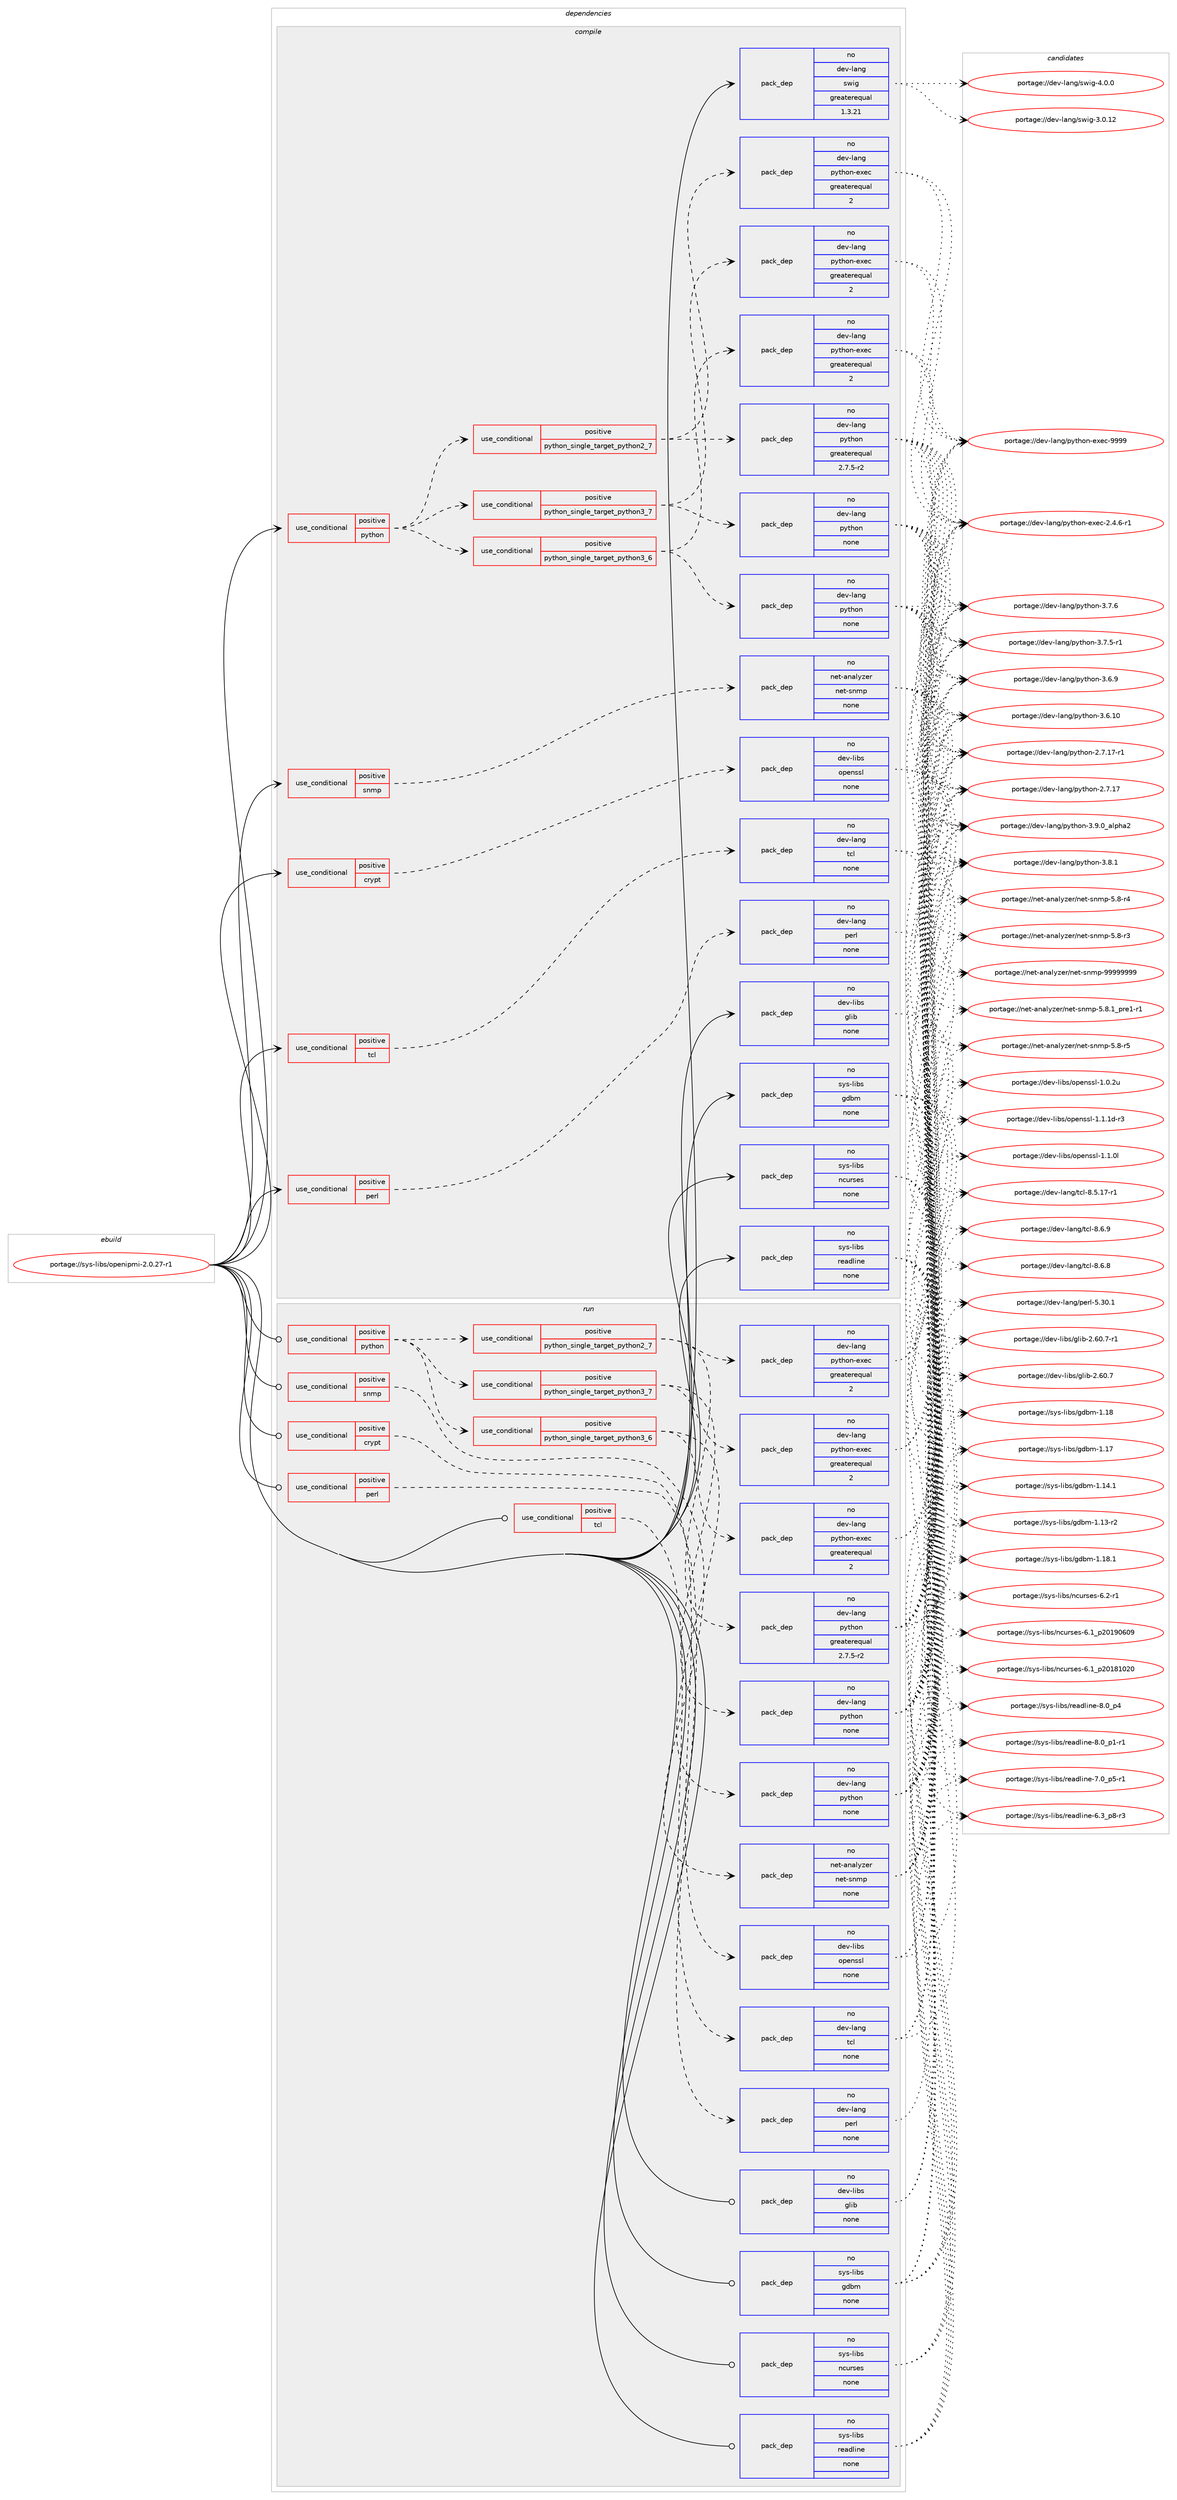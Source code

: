 digraph prolog {

# *************
# Graph options
# *************

newrank=true;
concentrate=true;
compound=true;
graph [rankdir=LR,fontname=Helvetica,fontsize=10,ranksep=1.5];#, ranksep=2.5, nodesep=0.2];
edge  [arrowhead=vee];
node  [fontname=Helvetica,fontsize=10];

# **********
# The ebuild
# **********

subgraph cluster_leftcol {
color=gray;
rank=same;
label=<<i>ebuild</i>>;
id [label="portage://sys-libs/openipmi-2.0.27-r1", color=red, width=4, href="../sys-libs/openipmi-2.0.27-r1.svg"];
}

# ****************
# The dependencies
# ****************

subgraph cluster_midcol {
color=gray;
label=<<i>dependencies</i>>;
subgraph cluster_compile {
fillcolor="#eeeeee";
style=filled;
label=<<i>compile</i>>;
subgraph cond7511 {
dependency40914 [label=<<TABLE BORDER="0" CELLBORDER="1" CELLSPACING="0" CELLPADDING="4"><TR><TD ROWSPAN="3" CELLPADDING="10">use_conditional</TD></TR><TR><TD>positive</TD></TR><TR><TD>crypt</TD></TR></TABLE>>, shape=none, color=red];
subgraph pack32475 {
dependency40915 [label=<<TABLE BORDER="0" CELLBORDER="1" CELLSPACING="0" CELLPADDING="4" WIDTH="220"><TR><TD ROWSPAN="6" CELLPADDING="30">pack_dep</TD></TR><TR><TD WIDTH="110">no</TD></TR><TR><TD>dev-libs</TD></TR><TR><TD>openssl</TD></TR><TR><TD>none</TD></TR><TR><TD></TD></TR></TABLE>>, shape=none, color=blue];
}
dependency40914:e -> dependency40915:w [weight=20,style="dashed",arrowhead="vee"];
}
id:e -> dependency40914:w [weight=20,style="solid",arrowhead="vee"];
subgraph cond7512 {
dependency40916 [label=<<TABLE BORDER="0" CELLBORDER="1" CELLSPACING="0" CELLPADDING="4"><TR><TD ROWSPAN="3" CELLPADDING="10">use_conditional</TD></TR><TR><TD>positive</TD></TR><TR><TD>perl</TD></TR></TABLE>>, shape=none, color=red];
subgraph pack32476 {
dependency40917 [label=<<TABLE BORDER="0" CELLBORDER="1" CELLSPACING="0" CELLPADDING="4" WIDTH="220"><TR><TD ROWSPAN="6" CELLPADDING="30">pack_dep</TD></TR><TR><TD WIDTH="110">no</TD></TR><TR><TD>dev-lang</TD></TR><TR><TD>perl</TD></TR><TR><TD>none</TD></TR><TR><TD></TD></TR></TABLE>>, shape=none, color=blue];
}
dependency40916:e -> dependency40917:w [weight=20,style="dashed",arrowhead="vee"];
}
id:e -> dependency40916:w [weight=20,style="solid",arrowhead="vee"];
subgraph cond7513 {
dependency40918 [label=<<TABLE BORDER="0" CELLBORDER="1" CELLSPACING="0" CELLPADDING="4"><TR><TD ROWSPAN="3" CELLPADDING="10">use_conditional</TD></TR><TR><TD>positive</TD></TR><TR><TD>python</TD></TR></TABLE>>, shape=none, color=red];
subgraph cond7514 {
dependency40919 [label=<<TABLE BORDER="0" CELLBORDER="1" CELLSPACING="0" CELLPADDING="4"><TR><TD ROWSPAN="3" CELLPADDING="10">use_conditional</TD></TR><TR><TD>positive</TD></TR><TR><TD>python_single_target_python2_7</TD></TR></TABLE>>, shape=none, color=red];
subgraph pack32477 {
dependency40920 [label=<<TABLE BORDER="0" CELLBORDER="1" CELLSPACING="0" CELLPADDING="4" WIDTH="220"><TR><TD ROWSPAN="6" CELLPADDING="30">pack_dep</TD></TR><TR><TD WIDTH="110">no</TD></TR><TR><TD>dev-lang</TD></TR><TR><TD>python</TD></TR><TR><TD>greaterequal</TD></TR><TR><TD>2.7.5-r2</TD></TR></TABLE>>, shape=none, color=blue];
}
dependency40919:e -> dependency40920:w [weight=20,style="dashed",arrowhead="vee"];
subgraph pack32478 {
dependency40921 [label=<<TABLE BORDER="0" CELLBORDER="1" CELLSPACING="0" CELLPADDING="4" WIDTH="220"><TR><TD ROWSPAN="6" CELLPADDING="30">pack_dep</TD></TR><TR><TD WIDTH="110">no</TD></TR><TR><TD>dev-lang</TD></TR><TR><TD>python-exec</TD></TR><TR><TD>greaterequal</TD></TR><TR><TD>2</TD></TR></TABLE>>, shape=none, color=blue];
}
dependency40919:e -> dependency40921:w [weight=20,style="dashed",arrowhead="vee"];
}
dependency40918:e -> dependency40919:w [weight=20,style="dashed",arrowhead="vee"];
subgraph cond7515 {
dependency40922 [label=<<TABLE BORDER="0" CELLBORDER="1" CELLSPACING="0" CELLPADDING="4"><TR><TD ROWSPAN="3" CELLPADDING="10">use_conditional</TD></TR><TR><TD>positive</TD></TR><TR><TD>python_single_target_python3_6</TD></TR></TABLE>>, shape=none, color=red];
subgraph pack32479 {
dependency40923 [label=<<TABLE BORDER="0" CELLBORDER="1" CELLSPACING="0" CELLPADDING="4" WIDTH="220"><TR><TD ROWSPAN="6" CELLPADDING="30">pack_dep</TD></TR><TR><TD WIDTH="110">no</TD></TR><TR><TD>dev-lang</TD></TR><TR><TD>python</TD></TR><TR><TD>none</TD></TR><TR><TD></TD></TR></TABLE>>, shape=none, color=blue];
}
dependency40922:e -> dependency40923:w [weight=20,style="dashed",arrowhead="vee"];
subgraph pack32480 {
dependency40924 [label=<<TABLE BORDER="0" CELLBORDER="1" CELLSPACING="0" CELLPADDING="4" WIDTH="220"><TR><TD ROWSPAN="6" CELLPADDING="30">pack_dep</TD></TR><TR><TD WIDTH="110">no</TD></TR><TR><TD>dev-lang</TD></TR><TR><TD>python-exec</TD></TR><TR><TD>greaterequal</TD></TR><TR><TD>2</TD></TR></TABLE>>, shape=none, color=blue];
}
dependency40922:e -> dependency40924:w [weight=20,style="dashed",arrowhead="vee"];
}
dependency40918:e -> dependency40922:w [weight=20,style="dashed",arrowhead="vee"];
subgraph cond7516 {
dependency40925 [label=<<TABLE BORDER="0" CELLBORDER="1" CELLSPACING="0" CELLPADDING="4"><TR><TD ROWSPAN="3" CELLPADDING="10">use_conditional</TD></TR><TR><TD>positive</TD></TR><TR><TD>python_single_target_python3_7</TD></TR></TABLE>>, shape=none, color=red];
subgraph pack32481 {
dependency40926 [label=<<TABLE BORDER="0" CELLBORDER="1" CELLSPACING="0" CELLPADDING="4" WIDTH="220"><TR><TD ROWSPAN="6" CELLPADDING="30">pack_dep</TD></TR><TR><TD WIDTH="110">no</TD></TR><TR><TD>dev-lang</TD></TR><TR><TD>python</TD></TR><TR><TD>none</TD></TR><TR><TD></TD></TR></TABLE>>, shape=none, color=blue];
}
dependency40925:e -> dependency40926:w [weight=20,style="dashed",arrowhead="vee"];
subgraph pack32482 {
dependency40927 [label=<<TABLE BORDER="0" CELLBORDER="1" CELLSPACING="0" CELLPADDING="4" WIDTH="220"><TR><TD ROWSPAN="6" CELLPADDING="30">pack_dep</TD></TR><TR><TD WIDTH="110">no</TD></TR><TR><TD>dev-lang</TD></TR><TR><TD>python-exec</TD></TR><TR><TD>greaterequal</TD></TR><TR><TD>2</TD></TR></TABLE>>, shape=none, color=blue];
}
dependency40925:e -> dependency40927:w [weight=20,style="dashed",arrowhead="vee"];
}
dependency40918:e -> dependency40925:w [weight=20,style="dashed",arrowhead="vee"];
}
id:e -> dependency40918:w [weight=20,style="solid",arrowhead="vee"];
subgraph cond7517 {
dependency40928 [label=<<TABLE BORDER="0" CELLBORDER="1" CELLSPACING="0" CELLPADDING="4"><TR><TD ROWSPAN="3" CELLPADDING="10">use_conditional</TD></TR><TR><TD>positive</TD></TR><TR><TD>snmp</TD></TR></TABLE>>, shape=none, color=red];
subgraph pack32483 {
dependency40929 [label=<<TABLE BORDER="0" CELLBORDER="1" CELLSPACING="0" CELLPADDING="4" WIDTH="220"><TR><TD ROWSPAN="6" CELLPADDING="30">pack_dep</TD></TR><TR><TD WIDTH="110">no</TD></TR><TR><TD>net-analyzer</TD></TR><TR><TD>net-snmp</TD></TR><TR><TD>none</TD></TR><TR><TD></TD></TR></TABLE>>, shape=none, color=blue];
}
dependency40928:e -> dependency40929:w [weight=20,style="dashed",arrowhead="vee"];
}
id:e -> dependency40928:w [weight=20,style="solid",arrowhead="vee"];
subgraph cond7518 {
dependency40930 [label=<<TABLE BORDER="0" CELLBORDER="1" CELLSPACING="0" CELLPADDING="4"><TR><TD ROWSPAN="3" CELLPADDING="10">use_conditional</TD></TR><TR><TD>positive</TD></TR><TR><TD>tcl</TD></TR></TABLE>>, shape=none, color=red];
subgraph pack32484 {
dependency40931 [label=<<TABLE BORDER="0" CELLBORDER="1" CELLSPACING="0" CELLPADDING="4" WIDTH="220"><TR><TD ROWSPAN="6" CELLPADDING="30">pack_dep</TD></TR><TR><TD WIDTH="110">no</TD></TR><TR><TD>dev-lang</TD></TR><TR><TD>tcl</TD></TR><TR><TD>none</TD></TR><TR><TD></TD></TR></TABLE>>, shape=none, color=blue];
}
dependency40930:e -> dependency40931:w [weight=20,style="dashed",arrowhead="vee"];
}
id:e -> dependency40930:w [weight=20,style="solid",arrowhead="vee"];
subgraph pack32485 {
dependency40932 [label=<<TABLE BORDER="0" CELLBORDER="1" CELLSPACING="0" CELLPADDING="4" WIDTH="220"><TR><TD ROWSPAN="6" CELLPADDING="30">pack_dep</TD></TR><TR><TD WIDTH="110">no</TD></TR><TR><TD>dev-lang</TD></TR><TR><TD>swig</TD></TR><TR><TD>greaterequal</TD></TR><TR><TD>1.3.21</TD></TR></TABLE>>, shape=none, color=blue];
}
id:e -> dependency40932:w [weight=20,style="solid",arrowhead="vee"];
subgraph pack32486 {
dependency40933 [label=<<TABLE BORDER="0" CELLBORDER="1" CELLSPACING="0" CELLPADDING="4" WIDTH="220"><TR><TD ROWSPAN="6" CELLPADDING="30">pack_dep</TD></TR><TR><TD WIDTH="110">no</TD></TR><TR><TD>dev-libs</TD></TR><TR><TD>glib</TD></TR><TR><TD>none</TD></TR><TR><TD></TD></TR></TABLE>>, shape=none, color=blue];
}
id:e -> dependency40933:w [weight=20,style="solid",arrowhead="vee"];
subgraph pack32487 {
dependency40934 [label=<<TABLE BORDER="0" CELLBORDER="1" CELLSPACING="0" CELLPADDING="4" WIDTH="220"><TR><TD ROWSPAN="6" CELLPADDING="30">pack_dep</TD></TR><TR><TD WIDTH="110">no</TD></TR><TR><TD>sys-libs</TD></TR><TR><TD>gdbm</TD></TR><TR><TD>none</TD></TR><TR><TD></TD></TR></TABLE>>, shape=none, color=blue];
}
id:e -> dependency40934:w [weight=20,style="solid",arrowhead="vee"];
subgraph pack32488 {
dependency40935 [label=<<TABLE BORDER="0" CELLBORDER="1" CELLSPACING="0" CELLPADDING="4" WIDTH="220"><TR><TD ROWSPAN="6" CELLPADDING="30">pack_dep</TD></TR><TR><TD WIDTH="110">no</TD></TR><TR><TD>sys-libs</TD></TR><TR><TD>ncurses</TD></TR><TR><TD>none</TD></TR><TR><TD></TD></TR></TABLE>>, shape=none, color=blue];
}
id:e -> dependency40935:w [weight=20,style="solid",arrowhead="vee"];
subgraph pack32489 {
dependency40936 [label=<<TABLE BORDER="0" CELLBORDER="1" CELLSPACING="0" CELLPADDING="4" WIDTH="220"><TR><TD ROWSPAN="6" CELLPADDING="30">pack_dep</TD></TR><TR><TD WIDTH="110">no</TD></TR><TR><TD>sys-libs</TD></TR><TR><TD>readline</TD></TR><TR><TD>none</TD></TR><TR><TD></TD></TR></TABLE>>, shape=none, color=blue];
}
id:e -> dependency40936:w [weight=20,style="solid",arrowhead="vee"];
}
subgraph cluster_compileandrun {
fillcolor="#eeeeee";
style=filled;
label=<<i>compile and run</i>>;
}
subgraph cluster_run {
fillcolor="#eeeeee";
style=filled;
label=<<i>run</i>>;
subgraph cond7519 {
dependency40937 [label=<<TABLE BORDER="0" CELLBORDER="1" CELLSPACING="0" CELLPADDING="4"><TR><TD ROWSPAN="3" CELLPADDING="10">use_conditional</TD></TR><TR><TD>positive</TD></TR><TR><TD>crypt</TD></TR></TABLE>>, shape=none, color=red];
subgraph pack32490 {
dependency40938 [label=<<TABLE BORDER="0" CELLBORDER="1" CELLSPACING="0" CELLPADDING="4" WIDTH="220"><TR><TD ROWSPAN="6" CELLPADDING="30">pack_dep</TD></TR><TR><TD WIDTH="110">no</TD></TR><TR><TD>dev-libs</TD></TR><TR><TD>openssl</TD></TR><TR><TD>none</TD></TR><TR><TD></TD></TR></TABLE>>, shape=none, color=blue];
}
dependency40937:e -> dependency40938:w [weight=20,style="dashed",arrowhead="vee"];
}
id:e -> dependency40937:w [weight=20,style="solid",arrowhead="odot"];
subgraph cond7520 {
dependency40939 [label=<<TABLE BORDER="0" CELLBORDER="1" CELLSPACING="0" CELLPADDING="4"><TR><TD ROWSPAN="3" CELLPADDING="10">use_conditional</TD></TR><TR><TD>positive</TD></TR><TR><TD>perl</TD></TR></TABLE>>, shape=none, color=red];
subgraph pack32491 {
dependency40940 [label=<<TABLE BORDER="0" CELLBORDER="1" CELLSPACING="0" CELLPADDING="4" WIDTH="220"><TR><TD ROWSPAN="6" CELLPADDING="30">pack_dep</TD></TR><TR><TD WIDTH="110">no</TD></TR><TR><TD>dev-lang</TD></TR><TR><TD>perl</TD></TR><TR><TD>none</TD></TR><TR><TD></TD></TR></TABLE>>, shape=none, color=blue];
}
dependency40939:e -> dependency40940:w [weight=20,style="dashed",arrowhead="vee"];
}
id:e -> dependency40939:w [weight=20,style="solid",arrowhead="odot"];
subgraph cond7521 {
dependency40941 [label=<<TABLE BORDER="0" CELLBORDER="1" CELLSPACING="0" CELLPADDING="4"><TR><TD ROWSPAN="3" CELLPADDING="10">use_conditional</TD></TR><TR><TD>positive</TD></TR><TR><TD>python</TD></TR></TABLE>>, shape=none, color=red];
subgraph cond7522 {
dependency40942 [label=<<TABLE BORDER="0" CELLBORDER="1" CELLSPACING="0" CELLPADDING="4"><TR><TD ROWSPAN="3" CELLPADDING="10">use_conditional</TD></TR><TR><TD>positive</TD></TR><TR><TD>python_single_target_python2_7</TD></TR></TABLE>>, shape=none, color=red];
subgraph pack32492 {
dependency40943 [label=<<TABLE BORDER="0" CELLBORDER="1" CELLSPACING="0" CELLPADDING="4" WIDTH="220"><TR><TD ROWSPAN="6" CELLPADDING="30">pack_dep</TD></TR><TR><TD WIDTH="110">no</TD></TR><TR><TD>dev-lang</TD></TR><TR><TD>python</TD></TR><TR><TD>greaterequal</TD></TR><TR><TD>2.7.5-r2</TD></TR></TABLE>>, shape=none, color=blue];
}
dependency40942:e -> dependency40943:w [weight=20,style="dashed",arrowhead="vee"];
subgraph pack32493 {
dependency40944 [label=<<TABLE BORDER="0" CELLBORDER="1" CELLSPACING="0" CELLPADDING="4" WIDTH="220"><TR><TD ROWSPAN="6" CELLPADDING="30">pack_dep</TD></TR><TR><TD WIDTH="110">no</TD></TR><TR><TD>dev-lang</TD></TR><TR><TD>python-exec</TD></TR><TR><TD>greaterequal</TD></TR><TR><TD>2</TD></TR></TABLE>>, shape=none, color=blue];
}
dependency40942:e -> dependency40944:w [weight=20,style="dashed",arrowhead="vee"];
}
dependency40941:e -> dependency40942:w [weight=20,style="dashed",arrowhead="vee"];
subgraph cond7523 {
dependency40945 [label=<<TABLE BORDER="0" CELLBORDER="1" CELLSPACING="0" CELLPADDING="4"><TR><TD ROWSPAN="3" CELLPADDING="10">use_conditional</TD></TR><TR><TD>positive</TD></TR><TR><TD>python_single_target_python3_6</TD></TR></TABLE>>, shape=none, color=red];
subgraph pack32494 {
dependency40946 [label=<<TABLE BORDER="0" CELLBORDER="1" CELLSPACING="0" CELLPADDING="4" WIDTH="220"><TR><TD ROWSPAN="6" CELLPADDING="30">pack_dep</TD></TR><TR><TD WIDTH="110">no</TD></TR><TR><TD>dev-lang</TD></TR><TR><TD>python</TD></TR><TR><TD>none</TD></TR><TR><TD></TD></TR></TABLE>>, shape=none, color=blue];
}
dependency40945:e -> dependency40946:w [weight=20,style="dashed",arrowhead="vee"];
subgraph pack32495 {
dependency40947 [label=<<TABLE BORDER="0" CELLBORDER="1" CELLSPACING="0" CELLPADDING="4" WIDTH="220"><TR><TD ROWSPAN="6" CELLPADDING="30">pack_dep</TD></TR><TR><TD WIDTH="110">no</TD></TR><TR><TD>dev-lang</TD></TR><TR><TD>python-exec</TD></TR><TR><TD>greaterequal</TD></TR><TR><TD>2</TD></TR></TABLE>>, shape=none, color=blue];
}
dependency40945:e -> dependency40947:w [weight=20,style="dashed",arrowhead="vee"];
}
dependency40941:e -> dependency40945:w [weight=20,style="dashed",arrowhead="vee"];
subgraph cond7524 {
dependency40948 [label=<<TABLE BORDER="0" CELLBORDER="1" CELLSPACING="0" CELLPADDING="4"><TR><TD ROWSPAN="3" CELLPADDING="10">use_conditional</TD></TR><TR><TD>positive</TD></TR><TR><TD>python_single_target_python3_7</TD></TR></TABLE>>, shape=none, color=red];
subgraph pack32496 {
dependency40949 [label=<<TABLE BORDER="0" CELLBORDER="1" CELLSPACING="0" CELLPADDING="4" WIDTH="220"><TR><TD ROWSPAN="6" CELLPADDING="30">pack_dep</TD></TR><TR><TD WIDTH="110">no</TD></TR><TR><TD>dev-lang</TD></TR><TR><TD>python</TD></TR><TR><TD>none</TD></TR><TR><TD></TD></TR></TABLE>>, shape=none, color=blue];
}
dependency40948:e -> dependency40949:w [weight=20,style="dashed",arrowhead="vee"];
subgraph pack32497 {
dependency40950 [label=<<TABLE BORDER="0" CELLBORDER="1" CELLSPACING="0" CELLPADDING="4" WIDTH="220"><TR><TD ROWSPAN="6" CELLPADDING="30">pack_dep</TD></TR><TR><TD WIDTH="110">no</TD></TR><TR><TD>dev-lang</TD></TR><TR><TD>python-exec</TD></TR><TR><TD>greaterequal</TD></TR><TR><TD>2</TD></TR></TABLE>>, shape=none, color=blue];
}
dependency40948:e -> dependency40950:w [weight=20,style="dashed",arrowhead="vee"];
}
dependency40941:e -> dependency40948:w [weight=20,style="dashed",arrowhead="vee"];
}
id:e -> dependency40941:w [weight=20,style="solid",arrowhead="odot"];
subgraph cond7525 {
dependency40951 [label=<<TABLE BORDER="0" CELLBORDER="1" CELLSPACING="0" CELLPADDING="4"><TR><TD ROWSPAN="3" CELLPADDING="10">use_conditional</TD></TR><TR><TD>positive</TD></TR><TR><TD>snmp</TD></TR></TABLE>>, shape=none, color=red];
subgraph pack32498 {
dependency40952 [label=<<TABLE BORDER="0" CELLBORDER="1" CELLSPACING="0" CELLPADDING="4" WIDTH="220"><TR><TD ROWSPAN="6" CELLPADDING="30">pack_dep</TD></TR><TR><TD WIDTH="110">no</TD></TR><TR><TD>net-analyzer</TD></TR><TR><TD>net-snmp</TD></TR><TR><TD>none</TD></TR><TR><TD></TD></TR></TABLE>>, shape=none, color=blue];
}
dependency40951:e -> dependency40952:w [weight=20,style="dashed",arrowhead="vee"];
}
id:e -> dependency40951:w [weight=20,style="solid",arrowhead="odot"];
subgraph cond7526 {
dependency40953 [label=<<TABLE BORDER="0" CELLBORDER="1" CELLSPACING="0" CELLPADDING="4"><TR><TD ROWSPAN="3" CELLPADDING="10">use_conditional</TD></TR><TR><TD>positive</TD></TR><TR><TD>tcl</TD></TR></TABLE>>, shape=none, color=red];
subgraph pack32499 {
dependency40954 [label=<<TABLE BORDER="0" CELLBORDER="1" CELLSPACING="0" CELLPADDING="4" WIDTH="220"><TR><TD ROWSPAN="6" CELLPADDING="30">pack_dep</TD></TR><TR><TD WIDTH="110">no</TD></TR><TR><TD>dev-lang</TD></TR><TR><TD>tcl</TD></TR><TR><TD>none</TD></TR><TR><TD></TD></TR></TABLE>>, shape=none, color=blue];
}
dependency40953:e -> dependency40954:w [weight=20,style="dashed",arrowhead="vee"];
}
id:e -> dependency40953:w [weight=20,style="solid",arrowhead="odot"];
subgraph pack32500 {
dependency40955 [label=<<TABLE BORDER="0" CELLBORDER="1" CELLSPACING="0" CELLPADDING="4" WIDTH="220"><TR><TD ROWSPAN="6" CELLPADDING="30">pack_dep</TD></TR><TR><TD WIDTH="110">no</TD></TR><TR><TD>dev-libs</TD></TR><TR><TD>glib</TD></TR><TR><TD>none</TD></TR><TR><TD></TD></TR></TABLE>>, shape=none, color=blue];
}
id:e -> dependency40955:w [weight=20,style="solid",arrowhead="odot"];
subgraph pack32501 {
dependency40956 [label=<<TABLE BORDER="0" CELLBORDER="1" CELLSPACING="0" CELLPADDING="4" WIDTH="220"><TR><TD ROWSPAN="6" CELLPADDING="30">pack_dep</TD></TR><TR><TD WIDTH="110">no</TD></TR><TR><TD>sys-libs</TD></TR><TR><TD>gdbm</TD></TR><TR><TD>none</TD></TR><TR><TD></TD></TR></TABLE>>, shape=none, color=blue];
}
id:e -> dependency40956:w [weight=20,style="solid",arrowhead="odot"];
subgraph pack32502 {
dependency40957 [label=<<TABLE BORDER="0" CELLBORDER="1" CELLSPACING="0" CELLPADDING="4" WIDTH="220"><TR><TD ROWSPAN="6" CELLPADDING="30">pack_dep</TD></TR><TR><TD WIDTH="110">no</TD></TR><TR><TD>sys-libs</TD></TR><TR><TD>ncurses</TD></TR><TR><TD>none</TD></TR><TR><TD></TD></TR></TABLE>>, shape=none, color=blue];
}
id:e -> dependency40957:w [weight=20,style="solid",arrowhead="odot"];
subgraph pack32503 {
dependency40958 [label=<<TABLE BORDER="0" CELLBORDER="1" CELLSPACING="0" CELLPADDING="4" WIDTH="220"><TR><TD ROWSPAN="6" CELLPADDING="30">pack_dep</TD></TR><TR><TD WIDTH="110">no</TD></TR><TR><TD>sys-libs</TD></TR><TR><TD>readline</TD></TR><TR><TD>none</TD></TR><TR><TD></TD></TR></TABLE>>, shape=none, color=blue];
}
id:e -> dependency40958:w [weight=20,style="solid",arrowhead="odot"];
}
}

# **************
# The candidates
# **************

subgraph cluster_choices {
rank=same;
color=gray;
label=<<i>candidates</i>>;

subgraph choice32475 {
color=black;
nodesep=1;
choice1001011184510810598115471111121011101151151084549464946491004511451 [label="portage://dev-libs/openssl-1.1.1d-r3", color=red, width=4,href="../dev-libs/openssl-1.1.1d-r3.svg"];
choice100101118451081059811547111112101110115115108454946494648108 [label="portage://dev-libs/openssl-1.1.0l", color=red, width=4,href="../dev-libs/openssl-1.1.0l.svg"];
choice100101118451081059811547111112101110115115108454946484650117 [label="portage://dev-libs/openssl-1.0.2u", color=red, width=4,href="../dev-libs/openssl-1.0.2u.svg"];
dependency40915:e -> choice1001011184510810598115471111121011101151151084549464946491004511451:w [style=dotted,weight="100"];
dependency40915:e -> choice100101118451081059811547111112101110115115108454946494648108:w [style=dotted,weight="100"];
dependency40915:e -> choice100101118451081059811547111112101110115115108454946484650117:w [style=dotted,weight="100"];
}
subgraph choice32476 {
color=black;
nodesep=1;
choice10010111845108971101034711210111410845534651484649 [label="portage://dev-lang/perl-5.30.1", color=red, width=4,href="../dev-lang/perl-5.30.1.svg"];
dependency40917:e -> choice10010111845108971101034711210111410845534651484649:w [style=dotted,weight="100"];
}
subgraph choice32477 {
color=black;
nodesep=1;
choice10010111845108971101034711212111610411111045514657464895971081121049750 [label="portage://dev-lang/python-3.9.0_alpha2", color=red, width=4,href="../dev-lang/python-3.9.0_alpha2.svg"];
choice100101118451089711010347112121116104111110455146564649 [label="portage://dev-lang/python-3.8.1", color=red, width=4,href="../dev-lang/python-3.8.1.svg"];
choice100101118451089711010347112121116104111110455146554654 [label="portage://dev-lang/python-3.7.6", color=red, width=4,href="../dev-lang/python-3.7.6.svg"];
choice1001011184510897110103471121211161041111104551465546534511449 [label="portage://dev-lang/python-3.7.5-r1", color=red, width=4,href="../dev-lang/python-3.7.5-r1.svg"];
choice100101118451089711010347112121116104111110455146544657 [label="portage://dev-lang/python-3.6.9", color=red, width=4,href="../dev-lang/python-3.6.9.svg"];
choice10010111845108971101034711212111610411111045514654464948 [label="portage://dev-lang/python-3.6.10", color=red, width=4,href="../dev-lang/python-3.6.10.svg"];
choice100101118451089711010347112121116104111110455046554649554511449 [label="portage://dev-lang/python-2.7.17-r1", color=red, width=4,href="../dev-lang/python-2.7.17-r1.svg"];
choice10010111845108971101034711212111610411111045504655464955 [label="portage://dev-lang/python-2.7.17", color=red, width=4,href="../dev-lang/python-2.7.17.svg"];
dependency40920:e -> choice10010111845108971101034711212111610411111045514657464895971081121049750:w [style=dotted,weight="100"];
dependency40920:e -> choice100101118451089711010347112121116104111110455146564649:w [style=dotted,weight="100"];
dependency40920:e -> choice100101118451089711010347112121116104111110455146554654:w [style=dotted,weight="100"];
dependency40920:e -> choice1001011184510897110103471121211161041111104551465546534511449:w [style=dotted,weight="100"];
dependency40920:e -> choice100101118451089711010347112121116104111110455146544657:w [style=dotted,weight="100"];
dependency40920:e -> choice10010111845108971101034711212111610411111045514654464948:w [style=dotted,weight="100"];
dependency40920:e -> choice100101118451089711010347112121116104111110455046554649554511449:w [style=dotted,weight="100"];
dependency40920:e -> choice10010111845108971101034711212111610411111045504655464955:w [style=dotted,weight="100"];
}
subgraph choice32478 {
color=black;
nodesep=1;
choice10010111845108971101034711212111610411111045101120101994557575757 [label="portage://dev-lang/python-exec-9999", color=red, width=4,href="../dev-lang/python-exec-9999.svg"];
choice10010111845108971101034711212111610411111045101120101994550465246544511449 [label="portage://dev-lang/python-exec-2.4.6-r1", color=red, width=4,href="../dev-lang/python-exec-2.4.6-r1.svg"];
dependency40921:e -> choice10010111845108971101034711212111610411111045101120101994557575757:w [style=dotted,weight="100"];
dependency40921:e -> choice10010111845108971101034711212111610411111045101120101994550465246544511449:w [style=dotted,weight="100"];
}
subgraph choice32479 {
color=black;
nodesep=1;
choice10010111845108971101034711212111610411111045514657464895971081121049750 [label="portage://dev-lang/python-3.9.0_alpha2", color=red, width=4,href="../dev-lang/python-3.9.0_alpha2.svg"];
choice100101118451089711010347112121116104111110455146564649 [label="portage://dev-lang/python-3.8.1", color=red, width=4,href="../dev-lang/python-3.8.1.svg"];
choice100101118451089711010347112121116104111110455146554654 [label="portage://dev-lang/python-3.7.6", color=red, width=4,href="../dev-lang/python-3.7.6.svg"];
choice1001011184510897110103471121211161041111104551465546534511449 [label="portage://dev-lang/python-3.7.5-r1", color=red, width=4,href="../dev-lang/python-3.7.5-r1.svg"];
choice100101118451089711010347112121116104111110455146544657 [label="portage://dev-lang/python-3.6.9", color=red, width=4,href="../dev-lang/python-3.6.9.svg"];
choice10010111845108971101034711212111610411111045514654464948 [label="portage://dev-lang/python-3.6.10", color=red, width=4,href="../dev-lang/python-3.6.10.svg"];
choice100101118451089711010347112121116104111110455046554649554511449 [label="portage://dev-lang/python-2.7.17-r1", color=red, width=4,href="../dev-lang/python-2.7.17-r1.svg"];
choice10010111845108971101034711212111610411111045504655464955 [label="portage://dev-lang/python-2.7.17", color=red, width=4,href="../dev-lang/python-2.7.17.svg"];
dependency40923:e -> choice10010111845108971101034711212111610411111045514657464895971081121049750:w [style=dotted,weight="100"];
dependency40923:e -> choice100101118451089711010347112121116104111110455146564649:w [style=dotted,weight="100"];
dependency40923:e -> choice100101118451089711010347112121116104111110455146554654:w [style=dotted,weight="100"];
dependency40923:e -> choice1001011184510897110103471121211161041111104551465546534511449:w [style=dotted,weight="100"];
dependency40923:e -> choice100101118451089711010347112121116104111110455146544657:w [style=dotted,weight="100"];
dependency40923:e -> choice10010111845108971101034711212111610411111045514654464948:w [style=dotted,weight="100"];
dependency40923:e -> choice100101118451089711010347112121116104111110455046554649554511449:w [style=dotted,weight="100"];
dependency40923:e -> choice10010111845108971101034711212111610411111045504655464955:w [style=dotted,weight="100"];
}
subgraph choice32480 {
color=black;
nodesep=1;
choice10010111845108971101034711212111610411111045101120101994557575757 [label="portage://dev-lang/python-exec-9999", color=red, width=4,href="../dev-lang/python-exec-9999.svg"];
choice10010111845108971101034711212111610411111045101120101994550465246544511449 [label="portage://dev-lang/python-exec-2.4.6-r1", color=red, width=4,href="../dev-lang/python-exec-2.4.6-r1.svg"];
dependency40924:e -> choice10010111845108971101034711212111610411111045101120101994557575757:w [style=dotted,weight="100"];
dependency40924:e -> choice10010111845108971101034711212111610411111045101120101994550465246544511449:w [style=dotted,weight="100"];
}
subgraph choice32481 {
color=black;
nodesep=1;
choice10010111845108971101034711212111610411111045514657464895971081121049750 [label="portage://dev-lang/python-3.9.0_alpha2", color=red, width=4,href="../dev-lang/python-3.9.0_alpha2.svg"];
choice100101118451089711010347112121116104111110455146564649 [label="portage://dev-lang/python-3.8.1", color=red, width=4,href="../dev-lang/python-3.8.1.svg"];
choice100101118451089711010347112121116104111110455146554654 [label="portage://dev-lang/python-3.7.6", color=red, width=4,href="../dev-lang/python-3.7.6.svg"];
choice1001011184510897110103471121211161041111104551465546534511449 [label="portage://dev-lang/python-3.7.5-r1", color=red, width=4,href="../dev-lang/python-3.7.5-r1.svg"];
choice100101118451089711010347112121116104111110455146544657 [label="portage://dev-lang/python-3.6.9", color=red, width=4,href="../dev-lang/python-3.6.9.svg"];
choice10010111845108971101034711212111610411111045514654464948 [label="portage://dev-lang/python-3.6.10", color=red, width=4,href="../dev-lang/python-3.6.10.svg"];
choice100101118451089711010347112121116104111110455046554649554511449 [label="portage://dev-lang/python-2.7.17-r1", color=red, width=4,href="../dev-lang/python-2.7.17-r1.svg"];
choice10010111845108971101034711212111610411111045504655464955 [label="portage://dev-lang/python-2.7.17", color=red, width=4,href="../dev-lang/python-2.7.17.svg"];
dependency40926:e -> choice10010111845108971101034711212111610411111045514657464895971081121049750:w [style=dotted,weight="100"];
dependency40926:e -> choice100101118451089711010347112121116104111110455146564649:w [style=dotted,weight="100"];
dependency40926:e -> choice100101118451089711010347112121116104111110455146554654:w [style=dotted,weight="100"];
dependency40926:e -> choice1001011184510897110103471121211161041111104551465546534511449:w [style=dotted,weight="100"];
dependency40926:e -> choice100101118451089711010347112121116104111110455146544657:w [style=dotted,weight="100"];
dependency40926:e -> choice10010111845108971101034711212111610411111045514654464948:w [style=dotted,weight="100"];
dependency40926:e -> choice100101118451089711010347112121116104111110455046554649554511449:w [style=dotted,weight="100"];
dependency40926:e -> choice10010111845108971101034711212111610411111045504655464955:w [style=dotted,weight="100"];
}
subgraph choice32482 {
color=black;
nodesep=1;
choice10010111845108971101034711212111610411111045101120101994557575757 [label="portage://dev-lang/python-exec-9999", color=red, width=4,href="../dev-lang/python-exec-9999.svg"];
choice10010111845108971101034711212111610411111045101120101994550465246544511449 [label="portage://dev-lang/python-exec-2.4.6-r1", color=red, width=4,href="../dev-lang/python-exec-2.4.6-r1.svg"];
dependency40927:e -> choice10010111845108971101034711212111610411111045101120101994557575757:w [style=dotted,weight="100"];
dependency40927:e -> choice10010111845108971101034711212111610411111045101120101994550465246544511449:w [style=dotted,weight="100"];
}
subgraph choice32483 {
color=black;
nodesep=1;
choice1101011164597110971081211221011144711010111645115110109112455757575757575757 [label="portage://net-analyzer/net-snmp-99999999", color=red, width=4,href="../net-analyzer/net-snmp-99999999.svg"];
choice110101116459711097108121122101114471101011164511511010911245534656464995112114101494511449 [label="portage://net-analyzer/net-snmp-5.8.1_pre1-r1", color=red, width=4,href="../net-analyzer/net-snmp-5.8.1_pre1-r1.svg"];
choice1101011164597110971081211221011144711010111645115110109112455346564511453 [label="portage://net-analyzer/net-snmp-5.8-r5", color=red, width=4,href="../net-analyzer/net-snmp-5.8-r5.svg"];
choice1101011164597110971081211221011144711010111645115110109112455346564511452 [label="portage://net-analyzer/net-snmp-5.8-r4", color=red, width=4,href="../net-analyzer/net-snmp-5.8-r4.svg"];
choice1101011164597110971081211221011144711010111645115110109112455346564511451 [label="portage://net-analyzer/net-snmp-5.8-r3", color=red, width=4,href="../net-analyzer/net-snmp-5.8-r3.svg"];
dependency40929:e -> choice1101011164597110971081211221011144711010111645115110109112455757575757575757:w [style=dotted,weight="100"];
dependency40929:e -> choice110101116459711097108121122101114471101011164511511010911245534656464995112114101494511449:w [style=dotted,weight="100"];
dependency40929:e -> choice1101011164597110971081211221011144711010111645115110109112455346564511453:w [style=dotted,weight="100"];
dependency40929:e -> choice1101011164597110971081211221011144711010111645115110109112455346564511452:w [style=dotted,weight="100"];
dependency40929:e -> choice1101011164597110971081211221011144711010111645115110109112455346564511451:w [style=dotted,weight="100"];
}
subgraph choice32484 {
color=black;
nodesep=1;
choice10010111845108971101034711699108455646544657 [label="portage://dev-lang/tcl-8.6.9", color=red, width=4,href="../dev-lang/tcl-8.6.9.svg"];
choice10010111845108971101034711699108455646544656 [label="portage://dev-lang/tcl-8.6.8", color=red, width=4,href="../dev-lang/tcl-8.6.8.svg"];
choice10010111845108971101034711699108455646534649554511449 [label="portage://dev-lang/tcl-8.5.17-r1", color=red, width=4,href="../dev-lang/tcl-8.5.17-r1.svg"];
dependency40931:e -> choice10010111845108971101034711699108455646544657:w [style=dotted,weight="100"];
dependency40931:e -> choice10010111845108971101034711699108455646544656:w [style=dotted,weight="100"];
dependency40931:e -> choice10010111845108971101034711699108455646534649554511449:w [style=dotted,weight="100"];
}
subgraph choice32485 {
color=black;
nodesep=1;
choice100101118451089711010347115119105103455246484648 [label="portage://dev-lang/swig-4.0.0", color=red, width=4,href="../dev-lang/swig-4.0.0.svg"];
choice10010111845108971101034711511910510345514648464950 [label="portage://dev-lang/swig-3.0.12", color=red, width=4,href="../dev-lang/swig-3.0.12.svg"];
dependency40932:e -> choice100101118451089711010347115119105103455246484648:w [style=dotted,weight="100"];
dependency40932:e -> choice10010111845108971101034711511910510345514648464950:w [style=dotted,weight="100"];
}
subgraph choice32486 {
color=black;
nodesep=1;
choice10010111845108105981154710310810598455046544846554511449 [label="portage://dev-libs/glib-2.60.7-r1", color=red, width=4,href="../dev-libs/glib-2.60.7-r1.svg"];
choice1001011184510810598115471031081059845504654484655 [label="portage://dev-libs/glib-2.60.7", color=red, width=4,href="../dev-libs/glib-2.60.7.svg"];
dependency40933:e -> choice10010111845108105981154710310810598455046544846554511449:w [style=dotted,weight="100"];
dependency40933:e -> choice1001011184510810598115471031081059845504654484655:w [style=dotted,weight="100"];
}
subgraph choice32487 {
color=black;
nodesep=1;
choice1151211154510810598115471031009810945494649564649 [label="portage://sys-libs/gdbm-1.18.1", color=red, width=4,href="../sys-libs/gdbm-1.18.1.svg"];
choice115121115451081059811547103100981094549464956 [label="portage://sys-libs/gdbm-1.18", color=red, width=4,href="../sys-libs/gdbm-1.18.svg"];
choice115121115451081059811547103100981094549464955 [label="portage://sys-libs/gdbm-1.17", color=red, width=4,href="../sys-libs/gdbm-1.17.svg"];
choice1151211154510810598115471031009810945494649524649 [label="portage://sys-libs/gdbm-1.14.1", color=red, width=4,href="../sys-libs/gdbm-1.14.1.svg"];
choice1151211154510810598115471031009810945494649514511450 [label="portage://sys-libs/gdbm-1.13-r2", color=red, width=4,href="../sys-libs/gdbm-1.13-r2.svg"];
dependency40934:e -> choice1151211154510810598115471031009810945494649564649:w [style=dotted,weight="100"];
dependency40934:e -> choice115121115451081059811547103100981094549464956:w [style=dotted,weight="100"];
dependency40934:e -> choice115121115451081059811547103100981094549464955:w [style=dotted,weight="100"];
dependency40934:e -> choice1151211154510810598115471031009810945494649524649:w [style=dotted,weight="100"];
dependency40934:e -> choice1151211154510810598115471031009810945494649514511450:w [style=dotted,weight="100"];
}
subgraph choice32488 {
color=black;
nodesep=1;
choice11512111545108105981154711099117114115101115455446504511449 [label="portage://sys-libs/ncurses-6.2-r1", color=red, width=4,href="../sys-libs/ncurses-6.2-r1.svg"];
choice1151211154510810598115471109911711411510111545544649951125048495748544857 [label="portage://sys-libs/ncurses-6.1_p20190609", color=red, width=4,href="../sys-libs/ncurses-6.1_p20190609.svg"];
choice1151211154510810598115471109911711411510111545544649951125048495649485048 [label="portage://sys-libs/ncurses-6.1_p20181020", color=red, width=4,href="../sys-libs/ncurses-6.1_p20181020.svg"];
dependency40935:e -> choice11512111545108105981154711099117114115101115455446504511449:w [style=dotted,weight="100"];
dependency40935:e -> choice1151211154510810598115471109911711411510111545544649951125048495748544857:w [style=dotted,weight="100"];
dependency40935:e -> choice1151211154510810598115471109911711411510111545544649951125048495649485048:w [style=dotted,weight="100"];
}
subgraph choice32489 {
color=black;
nodesep=1;
choice11512111545108105981154711410197100108105110101455646489511252 [label="portage://sys-libs/readline-8.0_p4", color=red, width=4,href="../sys-libs/readline-8.0_p4.svg"];
choice115121115451081059811547114101971001081051101014556464895112494511449 [label="portage://sys-libs/readline-8.0_p1-r1", color=red, width=4,href="../sys-libs/readline-8.0_p1-r1.svg"];
choice115121115451081059811547114101971001081051101014555464895112534511449 [label="portage://sys-libs/readline-7.0_p5-r1", color=red, width=4,href="../sys-libs/readline-7.0_p5-r1.svg"];
choice115121115451081059811547114101971001081051101014554465195112564511451 [label="portage://sys-libs/readline-6.3_p8-r3", color=red, width=4,href="../sys-libs/readline-6.3_p8-r3.svg"];
dependency40936:e -> choice11512111545108105981154711410197100108105110101455646489511252:w [style=dotted,weight="100"];
dependency40936:e -> choice115121115451081059811547114101971001081051101014556464895112494511449:w [style=dotted,weight="100"];
dependency40936:e -> choice115121115451081059811547114101971001081051101014555464895112534511449:w [style=dotted,weight="100"];
dependency40936:e -> choice115121115451081059811547114101971001081051101014554465195112564511451:w [style=dotted,weight="100"];
}
subgraph choice32490 {
color=black;
nodesep=1;
choice1001011184510810598115471111121011101151151084549464946491004511451 [label="portage://dev-libs/openssl-1.1.1d-r3", color=red, width=4,href="../dev-libs/openssl-1.1.1d-r3.svg"];
choice100101118451081059811547111112101110115115108454946494648108 [label="portage://dev-libs/openssl-1.1.0l", color=red, width=4,href="../dev-libs/openssl-1.1.0l.svg"];
choice100101118451081059811547111112101110115115108454946484650117 [label="portage://dev-libs/openssl-1.0.2u", color=red, width=4,href="../dev-libs/openssl-1.0.2u.svg"];
dependency40938:e -> choice1001011184510810598115471111121011101151151084549464946491004511451:w [style=dotted,weight="100"];
dependency40938:e -> choice100101118451081059811547111112101110115115108454946494648108:w [style=dotted,weight="100"];
dependency40938:e -> choice100101118451081059811547111112101110115115108454946484650117:w [style=dotted,weight="100"];
}
subgraph choice32491 {
color=black;
nodesep=1;
choice10010111845108971101034711210111410845534651484649 [label="portage://dev-lang/perl-5.30.1", color=red, width=4,href="../dev-lang/perl-5.30.1.svg"];
dependency40940:e -> choice10010111845108971101034711210111410845534651484649:w [style=dotted,weight="100"];
}
subgraph choice32492 {
color=black;
nodesep=1;
choice10010111845108971101034711212111610411111045514657464895971081121049750 [label="portage://dev-lang/python-3.9.0_alpha2", color=red, width=4,href="../dev-lang/python-3.9.0_alpha2.svg"];
choice100101118451089711010347112121116104111110455146564649 [label="portage://dev-lang/python-3.8.1", color=red, width=4,href="../dev-lang/python-3.8.1.svg"];
choice100101118451089711010347112121116104111110455146554654 [label="portage://dev-lang/python-3.7.6", color=red, width=4,href="../dev-lang/python-3.7.6.svg"];
choice1001011184510897110103471121211161041111104551465546534511449 [label="portage://dev-lang/python-3.7.5-r1", color=red, width=4,href="../dev-lang/python-3.7.5-r1.svg"];
choice100101118451089711010347112121116104111110455146544657 [label="portage://dev-lang/python-3.6.9", color=red, width=4,href="../dev-lang/python-3.6.9.svg"];
choice10010111845108971101034711212111610411111045514654464948 [label="portage://dev-lang/python-3.6.10", color=red, width=4,href="../dev-lang/python-3.6.10.svg"];
choice100101118451089711010347112121116104111110455046554649554511449 [label="portage://dev-lang/python-2.7.17-r1", color=red, width=4,href="../dev-lang/python-2.7.17-r1.svg"];
choice10010111845108971101034711212111610411111045504655464955 [label="portage://dev-lang/python-2.7.17", color=red, width=4,href="../dev-lang/python-2.7.17.svg"];
dependency40943:e -> choice10010111845108971101034711212111610411111045514657464895971081121049750:w [style=dotted,weight="100"];
dependency40943:e -> choice100101118451089711010347112121116104111110455146564649:w [style=dotted,weight="100"];
dependency40943:e -> choice100101118451089711010347112121116104111110455146554654:w [style=dotted,weight="100"];
dependency40943:e -> choice1001011184510897110103471121211161041111104551465546534511449:w [style=dotted,weight="100"];
dependency40943:e -> choice100101118451089711010347112121116104111110455146544657:w [style=dotted,weight="100"];
dependency40943:e -> choice10010111845108971101034711212111610411111045514654464948:w [style=dotted,weight="100"];
dependency40943:e -> choice100101118451089711010347112121116104111110455046554649554511449:w [style=dotted,weight="100"];
dependency40943:e -> choice10010111845108971101034711212111610411111045504655464955:w [style=dotted,weight="100"];
}
subgraph choice32493 {
color=black;
nodesep=1;
choice10010111845108971101034711212111610411111045101120101994557575757 [label="portage://dev-lang/python-exec-9999", color=red, width=4,href="../dev-lang/python-exec-9999.svg"];
choice10010111845108971101034711212111610411111045101120101994550465246544511449 [label="portage://dev-lang/python-exec-2.4.6-r1", color=red, width=4,href="../dev-lang/python-exec-2.4.6-r1.svg"];
dependency40944:e -> choice10010111845108971101034711212111610411111045101120101994557575757:w [style=dotted,weight="100"];
dependency40944:e -> choice10010111845108971101034711212111610411111045101120101994550465246544511449:w [style=dotted,weight="100"];
}
subgraph choice32494 {
color=black;
nodesep=1;
choice10010111845108971101034711212111610411111045514657464895971081121049750 [label="portage://dev-lang/python-3.9.0_alpha2", color=red, width=4,href="../dev-lang/python-3.9.0_alpha2.svg"];
choice100101118451089711010347112121116104111110455146564649 [label="portage://dev-lang/python-3.8.1", color=red, width=4,href="../dev-lang/python-3.8.1.svg"];
choice100101118451089711010347112121116104111110455146554654 [label="portage://dev-lang/python-3.7.6", color=red, width=4,href="../dev-lang/python-3.7.6.svg"];
choice1001011184510897110103471121211161041111104551465546534511449 [label="portage://dev-lang/python-3.7.5-r1", color=red, width=4,href="../dev-lang/python-3.7.5-r1.svg"];
choice100101118451089711010347112121116104111110455146544657 [label="portage://dev-lang/python-3.6.9", color=red, width=4,href="../dev-lang/python-3.6.9.svg"];
choice10010111845108971101034711212111610411111045514654464948 [label="portage://dev-lang/python-3.6.10", color=red, width=4,href="../dev-lang/python-3.6.10.svg"];
choice100101118451089711010347112121116104111110455046554649554511449 [label="portage://dev-lang/python-2.7.17-r1", color=red, width=4,href="../dev-lang/python-2.7.17-r1.svg"];
choice10010111845108971101034711212111610411111045504655464955 [label="portage://dev-lang/python-2.7.17", color=red, width=4,href="../dev-lang/python-2.7.17.svg"];
dependency40946:e -> choice10010111845108971101034711212111610411111045514657464895971081121049750:w [style=dotted,weight="100"];
dependency40946:e -> choice100101118451089711010347112121116104111110455146564649:w [style=dotted,weight="100"];
dependency40946:e -> choice100101118451089711010347112121116104111110455146554654:w [style=dotted,weight="100"];
dependency40946:e -> choice1001011184510897110103471121211161041111104551465546534511449:w [style=dotted,weight="100"];
dependency40946:e -> choice100101118451089711010347112121116104111110455146544657:w [style=dotted,weight="100"];
dependency40946:e -> choice10010111845108971101034711212111610411111045514654464948:w [style=dotted,weight="100"];
dependency40946:e -> choice100101118451089711010347112121116104111110455046554649554511449:w [style=dotted,weight="100"];
dependency40946:e -> choice10010111845108971101034711212111610411111045504655464955:w [style=dotted,weight="100"];
}
subgraph choice32495 {
color=black;
nodesep=1;
choice10010111845108971101034711212111610411111045101120101994557575757 [label="portage://dev-lang/python-exec-9999", color=red, width=4,href="../dev-lang/python-exec-9999.svg"];
choice10010111845108971101034711212111610411111045101120101994550465246544511449 [label="portage://dev-lang/python-exec-2.4.6-r1", color=red, width=4,href="../dev-lang/python-exec-2.4.6-r1.svg"];
dependency40947:e -> choice10010111845108971101034711212111610411111045101120101994557575757:w [style=dotted,weight="100"];
dependency40947:e -> choice10010111845108971101034711212111610411111045101120101994550465246544511449:w [style=dotted,weight="100"];
}
subgraph choice32496 {
color=black;
nodesep=1;
choice10010111845108971101034711212111610411111045514657464895971081121049750 [label="portage://dev-lang/python-3.9.0_alpha2", color=red, width=4,href="../dev-lang/python-3.9.0_alpha2.svg"];
choice100101118451089711010347112121116104111110455146564649 [label="portage://dev-lang/python-3.8.1", color=red, width=4,href="../dev-lang/python-3.8.1.svg"];
choice100101118451089711010347112121116104111110455146554654 [label="portage://dev-lang/python-3.7.6", color=red, width=4,href="../dev-lang/python-3.7.6.svg"];
choice1001011184510897110103471121211161041111104551465546534511449 [label="portage://dev-lang/python-3.7.5-r1", color=red, width=4,href="../dev-lang/python-3.7.5-r1.svg"];
choice100101118451089711010347112121116104111110455146544657 [label="portage://dev-lang/python-3.6.9", color=red, width=4,href="../dev-lang/python-3.6.9.svg"];
choice10010111845108971101034711212111610411111045514654464948 [label="portage://dev-lang/python-3.6.10", color=red, width=4,href="../dev-lang/python-3.6.10.svg"];
choice100101118451089711010347112121116104111110455046554649554511449 [label="portage://dev-lang/python-2.7.17-r1", color=red, width=4,href="../dev-lang/python-2.7.17-r1.svg"];
choice10010111845108971101034711212111610411111045504655464955 [label="portage://dev-lang/python-2.7.17", color=red, width=4,href="../dev-lang/python-2.7.17.svg"];
dependency40949:e -> choice10010111845108971101034711212111610411111045514657464895971081121049750:w [style=dotted,weight="100"];
dependency40949:e -> choice100101118451089711010347112121116104111110455146564649:w [style=dotted,weight="100"];
dependency40949:e -> choice100101118451089711010347112121116104111110455146554654:w [style=dotted,weight="100"];
dependency40949:e -> choice1001011184510897110103471121211161041111104551465546534511449:w [style=dotted,weight="100"];
dependency40949:e -> choice100101118451089711010347112121116104111110455146544657:w [style=dotted,weight="100"];
dependency40949:e -> choice10010111845108971101034711212111610411111045514654464948:w [style=dotted,weight="100"];
dependency40949:e -> choice100101118451089711010347112121116104111110455046554649554511449:w [style=dotted,weight="100"];
dependency40949:e -> choice10010111845108971101034711212111610411111045504655464955:w [style=dotted,weight="100"];
}
subgraph choice32497 {
color=black;
nodesep=1;
choice10010111845108971101034711212111610411111045101120101994557575757 [label="portage://dev-lang/python-exec-9999", color=red, width=4,href="../dev-lang/python-exec-9999.svg"];
choice10010111845108971101034711212111610411111045101120101994550465246544511449 [label="portage://dev-lang/python-exec-2.4.6-r1", color=red, width=4,href="../dev-lang/python-exec-2.4.6-r1.svg"];
dependency40950:e -> choice10010111845108971101034711212111610411111045101120101994557575757:w [style=dotted,weight="100"];
dependency40950:e -> choice10010111845108971101034711212111610411111045101120101994550465246544511449:w [style=dotted,weight="100"];
}
subgraph choice32498 {
color=black;
nodesep=1;
choice1101011164597110971081211221011144711010111645115110109112455757575757575757 [label="portage://net-analyzer/net-snmp-99999999", color=red, width=4,href="../net-analyzer/net-snmp-99999999.svg"];
choice110101116459711097108121122101114471101011164511511010911245534656464995112114101494511449 [label="portage://net-analyzer/net-snmp-5.8.1_pre1-r1", color=red, width=4,href="../net-analyzer/net-snmp-5.8.1_pre1-r1.svg"];
choice1101011164597110971081211221011144711010111645115110109112455346564511453 [label="portage://net-analyzer/net-snmp-5.8-r5", color=red, width=4,href="../net-analyzer/net-snmp-5.8-r5.svg"];
choice1101011164597110971081211221011144711010111645115110109112455346564511452 [label="portage://net-analyzer/net-snmp-5.8-r4", color=red, width=4,href="../net-analyzer/net-snmp-5.8-r4.svg"];
choice1101011164597110971081211221011144711010111645115110109112455346564511451 [label="portage://net-analyzer/net-snmp-5.8-r3", color=red, width=4,href="../net-analyzer/net-snmp-5.8-r3.svg"];
dependency40952:e -> choice1101011164597110971081211221011144711010111645115110109112455757575757575757:w [style=dotted,weight="100"];
dependency40952:e -> choice110101116459711097108121122101114471101011164511511010911245534656464995112114101494511449:w [style=dotted,weight="100"];
dependency40952:e -> choice1101011164597110971081211221011144711010111645115110109112455346564511453:w [style=dotted,weight="100"];
dependency40952:e -> choice1101011164597110971081211221011144711010111645115110109112455346564511452:w [style=dotted,weight="100"];
dependency40952:e -> choice1101011164597110971081211221011144711010111645115110109112455346564511451:w [style=dotted,weight="100"];
}
subgraph choice32499 {
color=black;
nodesep=1;
choice10010111845108971101034711699108455646544657 [label="portage://dev-lang/tcl-8.6.9", color=red, width=4,href="../dev-lang/tcl-8.6.9.svg"];
choice10010111845108971101034711699108455646544656 [label="portage://dev-lang/tcl-8.6.8", color=red, width=4,href="../dev-lang/tcl-8.6.8.svg"];
choice10010111845108971101034711699108455646534649554511449 [label="portage://dev-lang/tcl-8.5.17-r1", color=red, width=4,href="../dev-lang/tcl-8.5.17-r1.svg"];
dependency40954:e -> choice10010111845108971101034711699108455646544657:w [style=dotted,weight="100"];
dependency40954:e -> choice10010111845108971101034711699108455646544656:w [style=dotted,weight="100"];
dependency40954:e -> choice10010111845108971101034711699108455646534649554511449:w [style=dotted,weight="100"];
}
subgraph choice32500 {
color=black;
nodesep=1;
choice10010111845108105981154710310810598455046544846554511449 [label="portage://dev-libs/glib-2.60.7-r1", color=red, width=4,href="../dev-libs/glib-2.60.7-r1.svg"];
choice1001011184510810598115471031081059845504654484655 [label="portage://dev-libs/glib-2.60.7", color=red, width=4,href="../dev-libs/glib-2.60.7.svg"];
dependency40955:e -> choice10010111845108105981154710310810598455046544846554511449:w [style=dotted,weight="100"];
dependency40955:e -> choice1001011184510810598115471031081059845504654484655:w [style=dotted,weight="100"];
}
subgraph choice32501 {
color=black;
nodesep=1;
choice1151211154510810598115471031009810945494649564649 [label="portage://sys-libs/gdbm-1.18.1", color=red, width=4,href="../sys-libs/gdbm-1.18.1.svg"];
choice115121115451081059811547103100981094549464956 [label="portage://sys-libs/gdbm-1.18", color=red, width=4,href="../sys-libs/gdbm-1.18.svg"];
choice115121115451081059811547103100981094549464955 [label="portage://sys-libs/gdbm-1.17", color=red, width=4,href="../sys-libs/gdbm-1.17.svg"];
choice1151211154510810598115471031009810945494649524649 [label="portage://sys-libs/gdbm-1.14.1", color=red, width=4,href="../sys-libs/gdbm-1.14.1.svg"];
choice1151211154510810598115471031009810945494649514511450 [label="portage://sys-libs/gdbm-1.13-r2", color=red, width=4,href="../sys-libs/gdbm-1.13-r2.svg"];
dependency40956:e -> choice1151211154510810598115471031009810945494649564649:w [style=dotted,weight="100"];
dependency40956:e -> choice115121115451081059811547103100981094549464956:w [style=dotted,weight="100"];
dependency40956:e -> choice115121115451081059811547103100981094549464955:w [style=dotted,weight="100"];
dependency40956:e -> choice1151211154510810598115471031009810945494649524649:w [style=dotted,weight="100"];
dependency40956:e -> choice1151211154510810598115471031009810945494649514511450:w [style=dotted,weight="100"];
}
subgraph choice32502 {
color=black;
nodesep=1;
choice11512111545108105981154711099117114115101115455446504511449 [label="portage://sys-libs/ncurses-6.2-r1", color=red, width=4,href="../sys-libs/ncurses-6.2-r1.svg"];
choice1151211154510810598115471109911711411510111545544649951125048495748544857 [label="portage://sys-libs/ncurses-6.1_p20190609", color=red, width=4,href="../sys-libs/ncurses-6.1_p20190609.svg"];
choice1151211154510810598115471109911711411510111545544649951125048495649485048 [label="portage://sys-libs/ncurses-6.1_p20181020", color=red, width=4,href="../sys-libs/ncurses-6.1_p20181020.svg"];
dependency40957:e -> choice11512111545108105981154711099117114115101115455446504511449:w [style=dotted,weight="100"];
dependency40957:e -> choice1151211154510810598115471109911711411510111545544649951125048495748544857:w [style=dotted,weight="100"];
dependency40957:e -> choice1151211154510810598115471109911711411510111545544649951125048495649485048:w [style=dotted,weight="100"];
}
subgraph choice32503 {
color=black;
nodesep=1;
choice11512111545108105981154711410197100108105110101455646489511252 [label="portage://sys-libs/readline-8.0_p4", color=red, width=4,href="../sys-libs/readline-8.0_p4.svg"];
choice115121115451081059811547114101971001081051101014556464895112494511449 [label="portage://sys-libs/readline-8.0_p1-r1", color=red, width=4,href="../sys-libs/readline-8.0_p1-r1.svg"];
choice115121115451081059811547114101971001081051101014555464895112534511449 [label="portage://sys-libs/readline-7.0_p5-r1", color=red, width=4,href="../sys-libs/readline-7.0_p5-r1.svg"];
choice115121115451081059811547114101971001081051101014554465195112564511451 [label="portage://sys-libs/readline-6.3_p8-r3", color=red, width=4,href="../sys-libs/readline-6.3_p8-r3.svg"];
dependency40958:e -> choice11512111545108105981154711410197100108105110101455646489511252:w [style=dotted,weight="100"];
dependency40958:e -> choice115121115451081059811547114101971001081051101014556464895112494511449:w [style=dotted,weight="100"];
dependency40958:e -> choice115121115451081059811547114101971001081051101014555464895112534511449:w [style=dotted,weight="100"];
dependency40958:e -> choice115121115451081059811547114101971001081051101014554465195112564511451:w [style=dotted,weight="100"];
}
}

}
